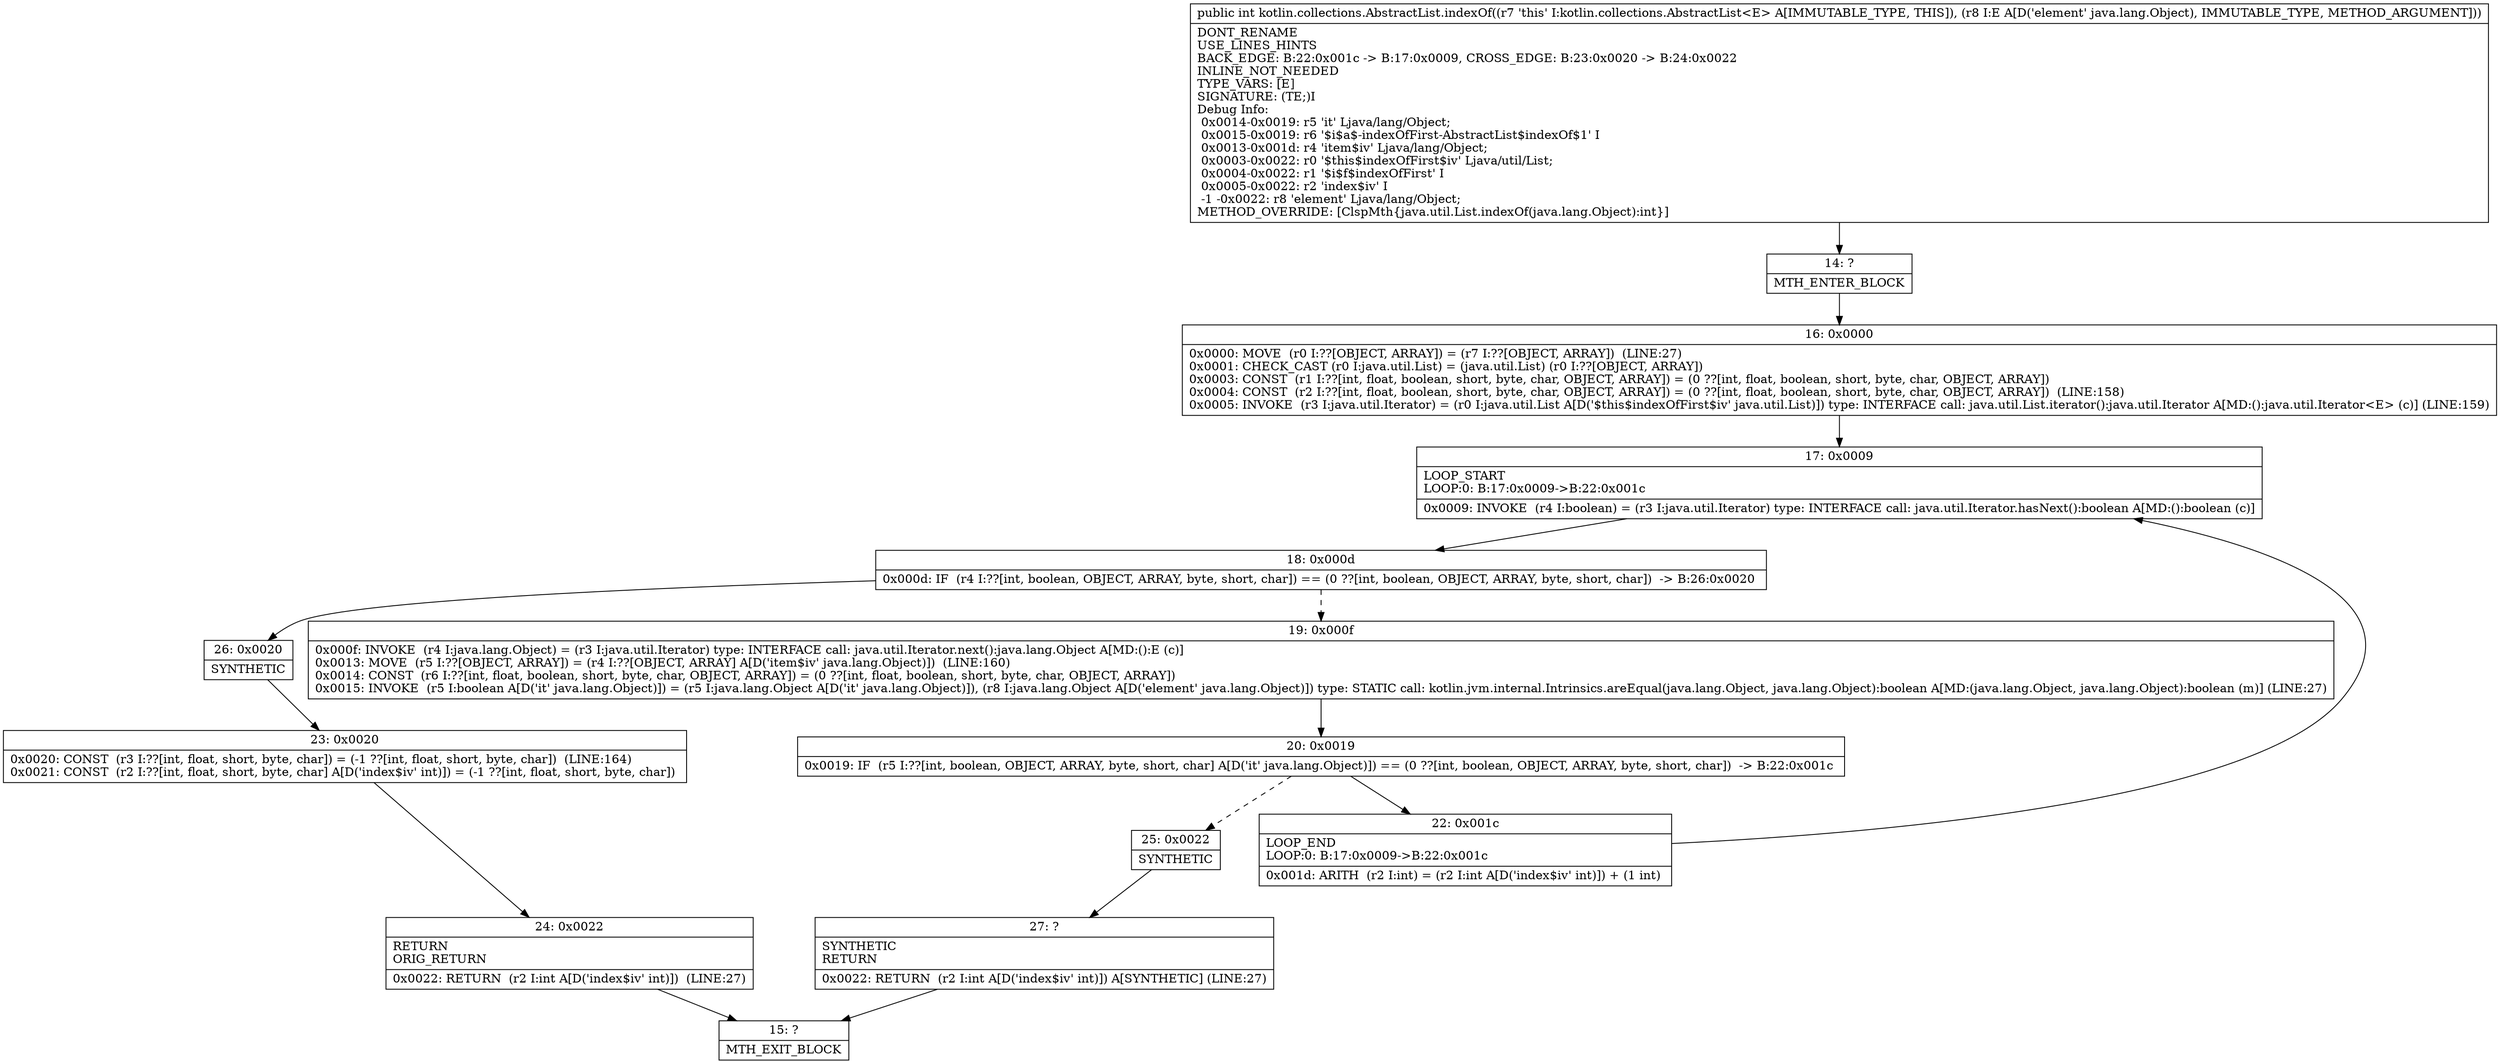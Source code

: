 digraph "CFG forkotlin.collections.AbstractList.indexOf(Ljava\/lang\/Object;)I" {
Node_14 [shape=record,label="{14\:\ ?|MTH_ENTER_BLOCK\l}"];
Node_16 [shape=record,label="{16\:\ 0x0000|0x0000: MOVE  (r0 I:??[OBJECT, ARRAY]) = (r7 I:??[OBJECT, ARRAY])  (LINE:27)\l0x0001: CHECK_CAST (r0 I:java.util.List) = (java.util.List) (r0 I:??[OBJECT, ARRAY]) \l0x0003: CONST  (r1 I:??[int, float, boolean, short, byte, char, OBJECT, ARRAY]) = (0 ??[int, float, boolean, short, byte, char, OBJECT, ARRAY]) \l0x0004: CONST  (r2 I:??[int, float, boolean, short, byte, char, OBJECT, ARRAY]) = (0 ??[int, float, boolean, short, byte, char, OBJECT, ARRAY])  (LINE:158)\l0x0005: INVOKE  (r3 I:java.util.Iterator) = (r0 I:java.util.List A[D('$this$indexOfFirst$iv' java.util.List)]) type: INTERFACE call: java.util.List.iterator():java.util.Iterator A[MD:():java.util.Iterator\<E\> (c)] (LINE:159)\l}"];
Node_17 [shape=record,label="{17\:\ 0x0009|LOOP_START\lLOOP:0: B:17:0x0009\-\>B:22:0x001c\l|0x0009: INVOKE  (r4 I:boolean) = (r3 I:java.util.Iterator) type: INTERFACE call: java.util.Iterator.hasNext():boolean A[MD:():boolean (c)]\l}"];
Node_18 [shape=record,label="{18\:\ 0x000d|0x000d: IF  (r4 I:??[int, boolean, OBJECT, ARRAY, byte, short, char]) == (0 ??[int, boolean, OBJECT, ARRAY, byte, short, char])  \-\> B:26:0x0020 \l}"];
Node_19 [shape=record,label="{19\:\ 0x000f|0x000f: INVOKE  (r4 I:java.lang.Object) = (r3 I:java.util.Iterator) type: INTERFACE call: java.util.Iterator.next():java.lang.Object A[MD:():E (c)]\l0x0013: MOVE  (r5 I:??[OBJECT, ARRAY]) = (r4 I:??[OBJECT, ARRAY] A[D('item$iv' java.lang.Object)])  (LINE:160)\l0x0014: CONST  (r6 I:??[int, float, boolean, short, byte, char, OBJECT, ARRAY]) = (0 ??[int, float, boolean, short, byte, char, OBJECT, ARRAY]) \l0x0015: INVOKE  (r5 I:boolean A[D('it' java.lang.Object)]) = (r5 I:java.lang.Object A[D('it' java.lang.Object)]), (r8 I:java.lang.Object A[D('element' java.lang.Object)]) type: STATIC call: kotlin.jvm.internal.Intrinsics.areEqual(java.lang.Object, java.lang.Object):boolean A[MD:(java.lang.Object, java.lang.Object):boolean (m)] (LINE:27)\l}"];
Node_20 [shape=record,label="{20\:\ 0x0019|0x0019: IF  (r5 I:??[int, boolean, OBJECT, ARRAY, byte, short, char] A[D('it' java.lang.Object)]) == (0 ??[int, boolean, OBJECT, ARRAY, byte, short, char])  \-\> B:22:0x001c \l}"];
Node_22 [shape=record,label="{22\:\ 0x001c|LOOP_END\lLOOP:0: B:17:0x0009\-\>B:22:0x001c\l|0x001d: ARITH  (r2 I:int) = (r2 I:int A[D('index$iv' int)]) + (1 int) \l}"];
Node_25 [shape=record,label="{25\:\ 0x0022|SYNTHETIC\l}"];
Node_27 [shape=record,label="{27\:\ ?|SYNTHETIC\lRETURN\l|0x0022: RETURN  (r2 I:int A[D('index$iv' int)]) A[SYNTHETIC] (LINE:27)\l}"];
Node_15 [shape=record,label="{15\:\ ?|MTH_EXIT_BLOCK\l}"];
Node_26 [shape=record,label="{26\:\ 0x0020|SYNTHETIC\l}"];
Node_23 [shape=record,label="{23\:\ 0x0020|0x0020: CONST  (r3 I:??[int, float, short, byte, char]) = (\-1 ??[int, float, short, byte, char])  (LINE:164)\l0x0021: CONST  (r2 I:??[int, float, short, byte, char] A[D('index$iv' int)]) = (\-1 ??[int, float, short, byte, char]) \l}"];
Node_24 [shape=record,label="{24\:\ 0x0022|RETURN\lORIG_RETURN\l|0x0022: RETURN  (r2 I:int A[D('index$iv' int)])  (LINE:27)\l}"];
MethodNode[shape=record,label="{public int kotlin.collections.AbstractList.indexOf((r7 'this' I:kotlin.collections.AbstractList\<E\> A[IMMUTABLE_TYPE, THIS]), (r8 I:E A[D('element' java.lang.Object), IMMUTABLE_TYPE, METHOD_ARGUMENT]))  | DONT_RENAME\lUSE_LINES_HINTS\lBACK_EDGE: B:22:0x001c \-\> B:17:0x0009, CROSS_EDGE: B:23:0x0020 \-\> B:24:0x0022\lINLINE_NOT_NEEDED\lTYPE_VARS: [E]\lSIGNATURE: (TE;)I\lDebug Info:\l  0x0014\-0x0019: r5 'it' Ljava\/lang\/Object;\l  0x0015\-0x0019: r6 '$i$a$\-indexOfFirst\-AbstractList$indexOf$1' I\l  0x0013\-0x001d: r4 'item$iv' Ljava\/lang\/Object;\l  0x0003\-0x0022: r0 '$this$indexOfFirst$iv' Ljava\/util\/List;\l  0x0004\-0x0022: r1 '$i$f$indexOfFirst' I\l  0x0005\-0x0022: r2 'index$iv' I\l  \-1 \-0x0022: r8 'element' Ljava\/lang\/Object;\lMETHOD_OVERRIDE: [ClspMth\{java.util.List.indexOf(java.lang.Object):int\}]\l}"];
MethodNode -> Node_14;Node_14 -> Node_16;
Node_16 -> Node_17;
Node_17 -> Node_18;
Node_18 -> Node_19[style=dashed];
Node_18 -> Node_26;
Node_19 -> Node_20;
Node_20 -> Node_22;
Node_20 -> Node_25[style=dashed];
Node_22 -> Node_17;
Node_25 -> Node_27;
Node_27 -> Node_15;
Node_26 -> Node_23;
Node_23 -> Node_24;
Node_24 -> Node_15;
}

